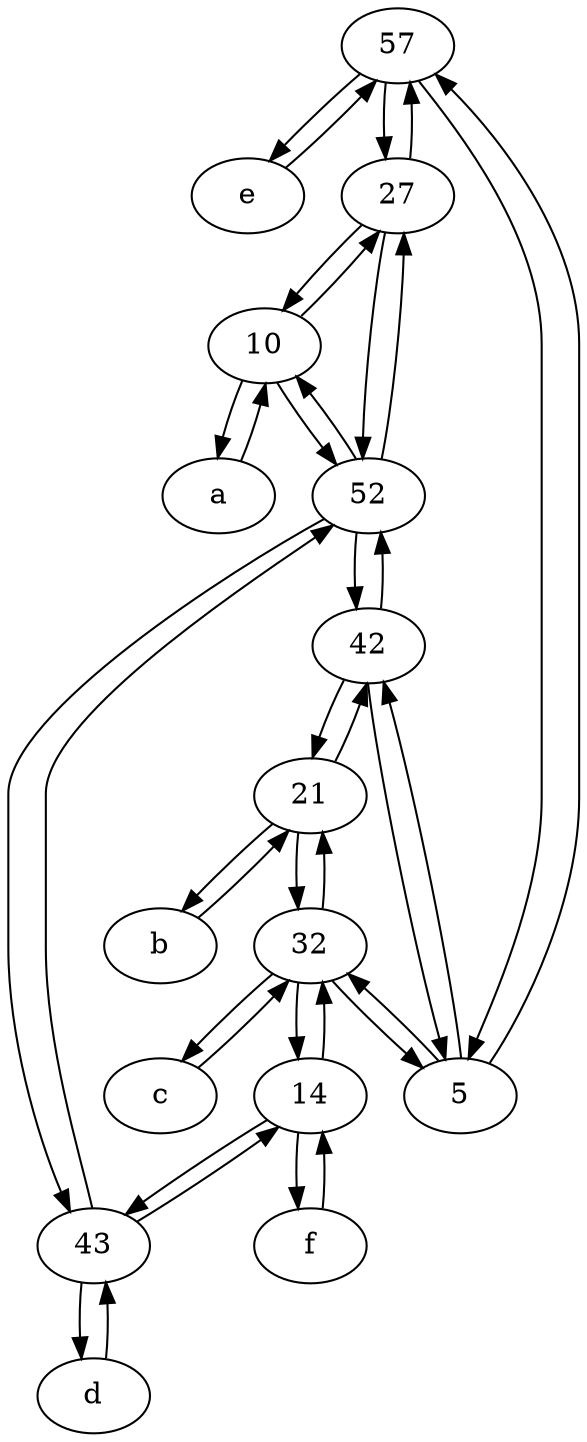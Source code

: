 digraph  {
	57;
	e [pos="30,50!"];
	32;
	b [pos="50,20!"];
	42;
	27;
	21;
	c [pos="20,10!"];
	f [pos="15,45!"];
	43;
	52;
	a [pos="40,10!"];
	14;
	d [pos="20,30!"];
	10;
	5;
	57 -> e;
	e -> 57;
	14 -> f;
	32 -> 14;
	27 -> 10;
	5 -> 57;
	32 -> 21;
	57 -> 27;
	42 -> 5;
	42 -> 21;
	43 -> d;
	5 -> 42;
	c -> 32;
	52 -> 27;
	10 -> 52;
	52 -> 42;
	21 -> 42;
	10 -> 27;
	a -> 10;
	f -> 14;
	52 -> 10;
	43 -> 14;
	14 -> 43;
	5 -> 32;
	42 -> 52;
	32 -> 5;
	27 -> 52;
	b -> 21;
	27 -> 57;
	32 -> c;
	d -> 43;
	21 -> 32;
	14 -> 32;
	52 -> 43;
	43 -> 52;
	21 -> b;
	10 -> a;
	57 -> 5;

	}